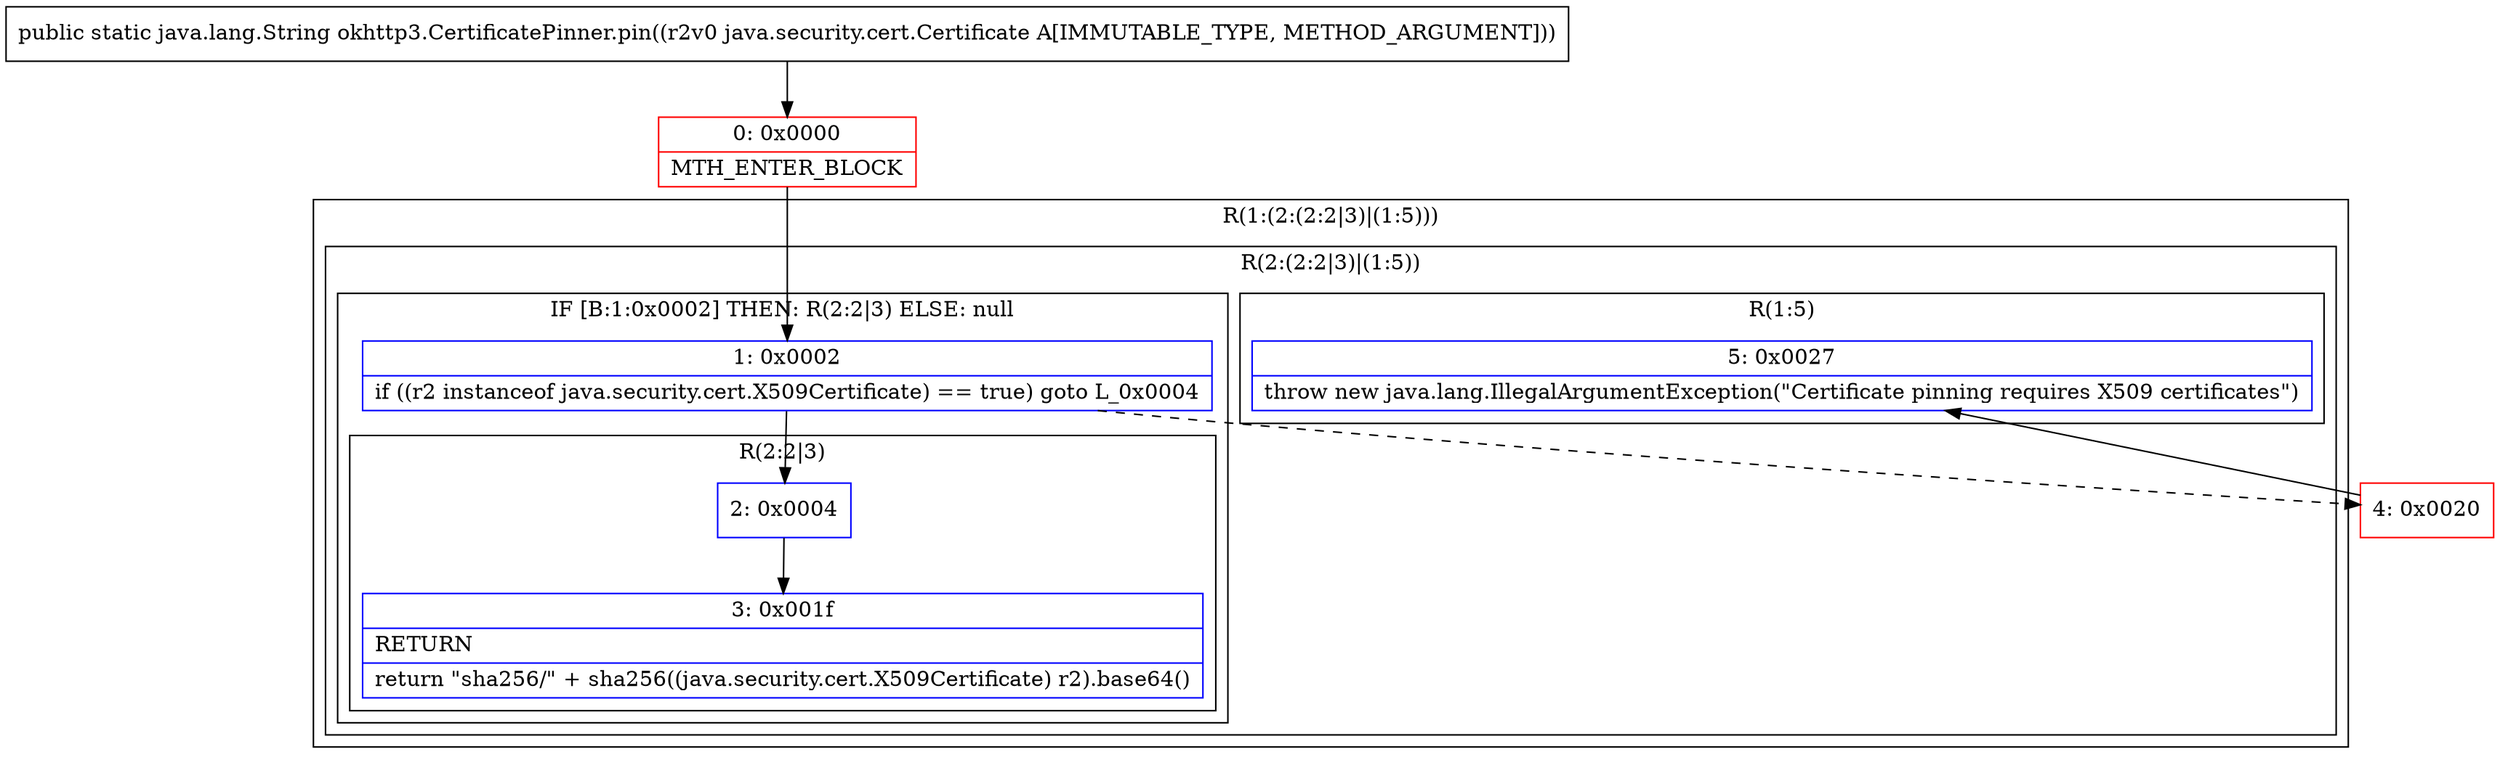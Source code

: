 digraph "CFG forokhttp3.CertificatePinner.pin(Ljava\/security\/cert\/Certificate;)Ljava\/lang\/String;" {
subgraph cluster_Region_1057143021 {
label = "R(1:(2:(2:2|3)|(1:5)))";
node [shape=record,color=blue];
subgraph cluster_Region_1460277002 {
label = "R(2:(2:2|3)|(1:5))";
node [shape=record,color=blue];
subgraph cluster_IfRegion_79005656 {
label = "IF [B:1:0x0002] THEN: R(2:2|3) ELSE: null";
node [shape=record,color=blue];
Node_1 [shape=record,label="{1\:\ 0x0002|if ((r2 instanceof java.security.cert.X509Certificate) == true) goto L_0x0004\l}"];
subgraph cluster_Region_571869785 {
label = "R(2:2|3)";
node [shape=record,color=blue];
Node_2 [shape=record,label="{2\:\ 0x0004}"];
Node_3 [shape=record,label="{3\:\ 0x001f|RETURN\l|return \"sha256\/\" + sha256((java.security.cert.X509Certificate) r2).base64()\l}"];
}
}
subgraph cluster_Region_142150438 {
label = "R(1:5)";
node [shape=record,color=blue];
Node_5 [shape=record,label="{5\:\ 0x0027|throw new java.lang.IllegalArgumentException(\"Certificate pinning requires X509 certificates\")\l}"];
}
}
}
Node_0 [shape=record,color=red,label="{0\:\ 0x0000|MTH_ENTER_BLOCK\l}"];
Node_4 [shape=record,color=red,label="{4\:\ 0x0020}"];
MethodNode[shape=record,label="{public static java.lang.String okhttp3.CertificatePinner.pin((r2v0 java.security.cert.Certificate A[IMMUTABLE_TYPE, METHOD_ARGUMENT])) }"];
MethodNode -> Node_0;
Node_1 -> Node_2;
Node_1 -> Node_4[style=dashed];
Node_2 -> Node_3;
Node_0 -> Node_1;
Node_4 -> Node_5;
}

